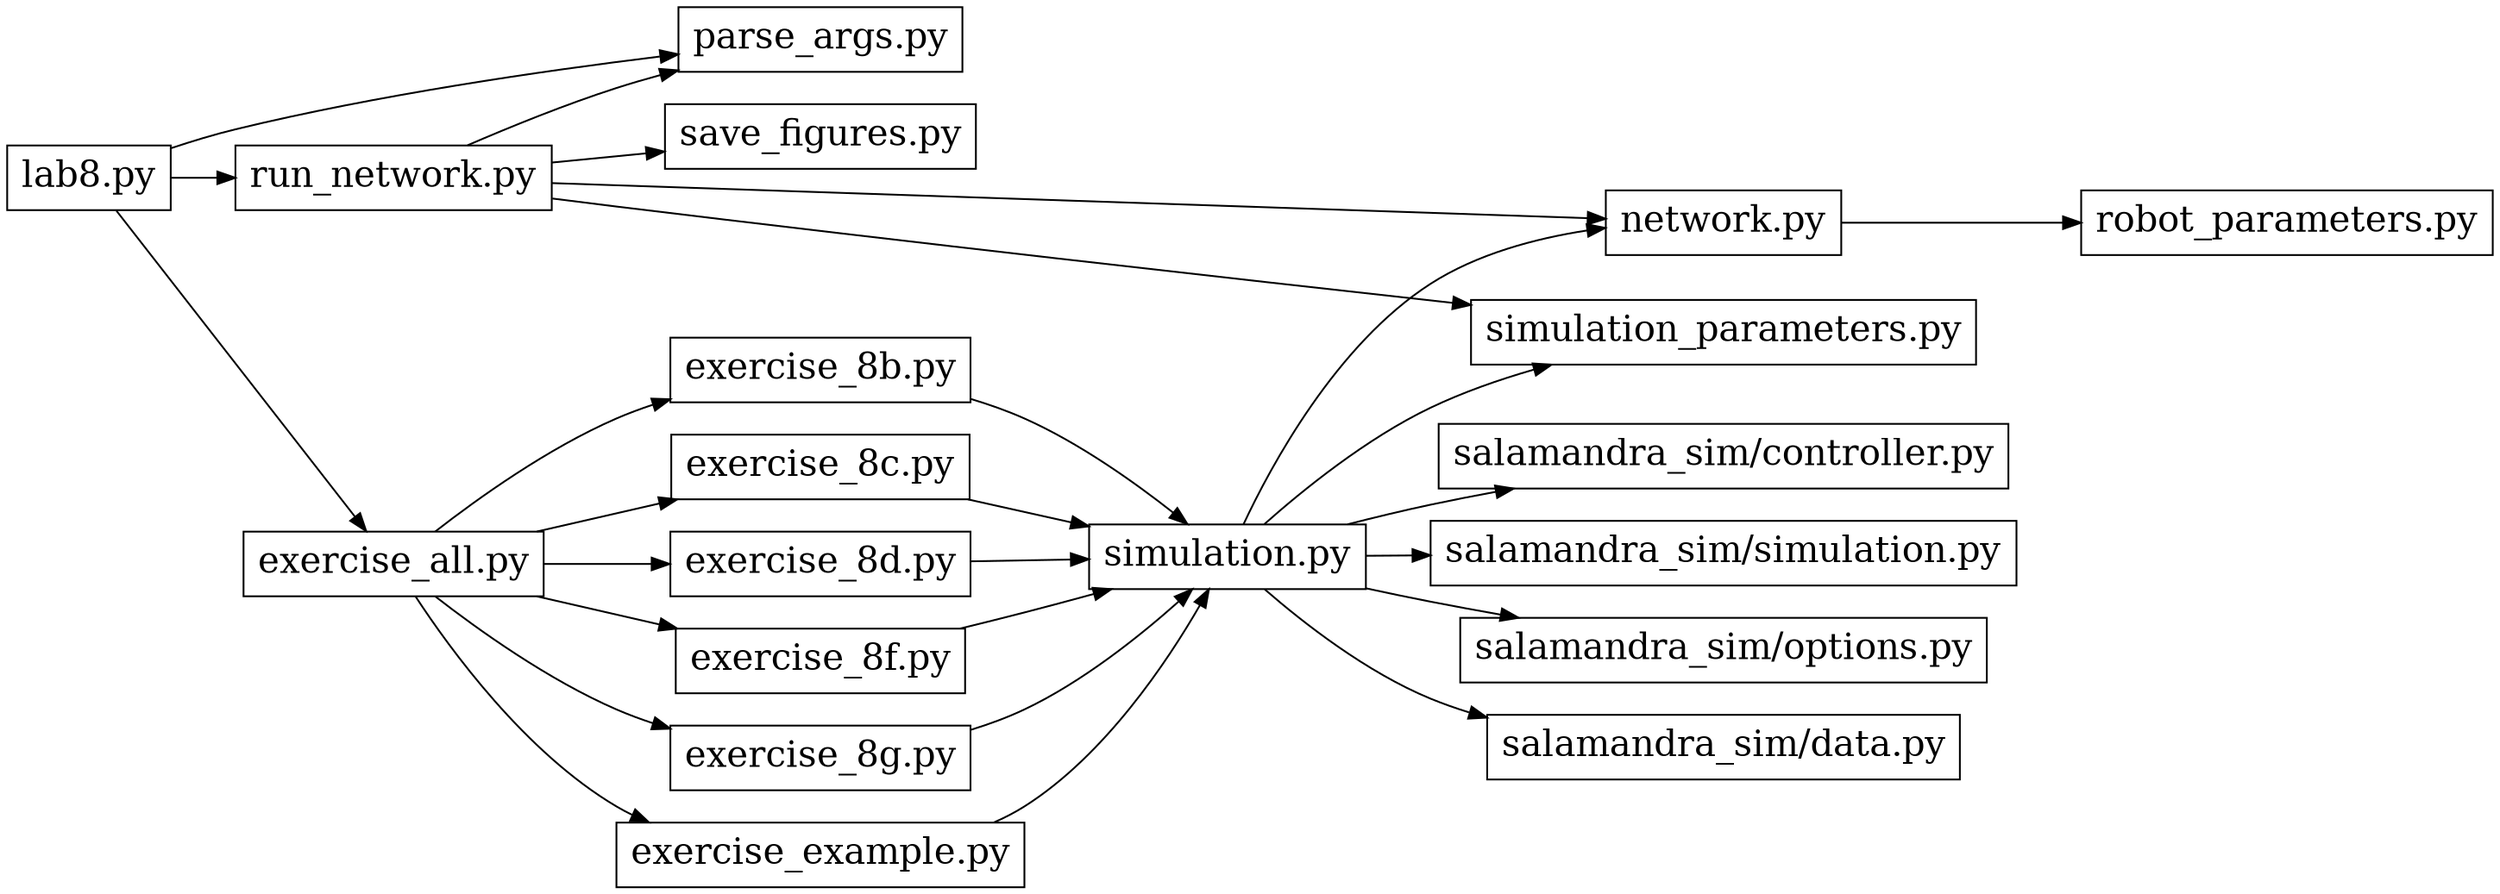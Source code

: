 digraph G {
    graph[rankdir=LR, center=true]
    node [
          color="black",
          fontsize=20,
          shape=box
          ]

    // "test_sr2.py"->"salamandra_robotica.sdf"
    "lab8.py"->"parse_args.py"
    "lab8.py"->"run_network.py"
    "run_network.py"->"parse_args.py"
    "run_network.py"->"save_figures.py"
    "run_network.py"->"network.py"
    "run_network.py"->"simulation_parameters.py"
    "network.py"->"robot_parameters.py"

    "lab8.py"->"exercise_all.py"
    "exercise_all.py"->"exercise_example.py"
    "exercise_all.py"->"exercise_8b.py"
    "exercise_all.py"->"exercise_8c.py"
    "exercise_all.py"->"exercise_8d.py"
    "exercise_all.py"->"exercise_8f.py"
    "exercise_all.py"->"exercise_8g.py"

    "exercise_example.py"->"simulation.py"
    "exercise_8b.py"->"simulation.py"
    "exercise_8c.py"->"simulation.py"
    "exercise_8d.py"->"simulation.py"
    "exercise_8f.py"->"simulation.py"
    "exercise_8g.py"->"simulation.py"

    "simulation.py"->"network.py"
    "simulation.py"->"simulation_parameters.py"
    "simulation.py"->"salamandra_sim/simulation.py"
    "simulation.py"->"salamandra_sim/options.py"
    "simulation.py"->"salamandra_sim/data.py"
    "simulation.py"->"salamandra_sim/controller.py"

    // {
    //     rank = same;
    //     "lab8.py";
    //     "test_sr2.py";
    // }

    // {
    //     rank = same;
    //     "parse_args.py";
    //     "run_network.py";
    // }

    // {
    //     rank = same;
    //     "network.py";
    //     "simulation_parameters.py";
    // }

    color=black;
}
